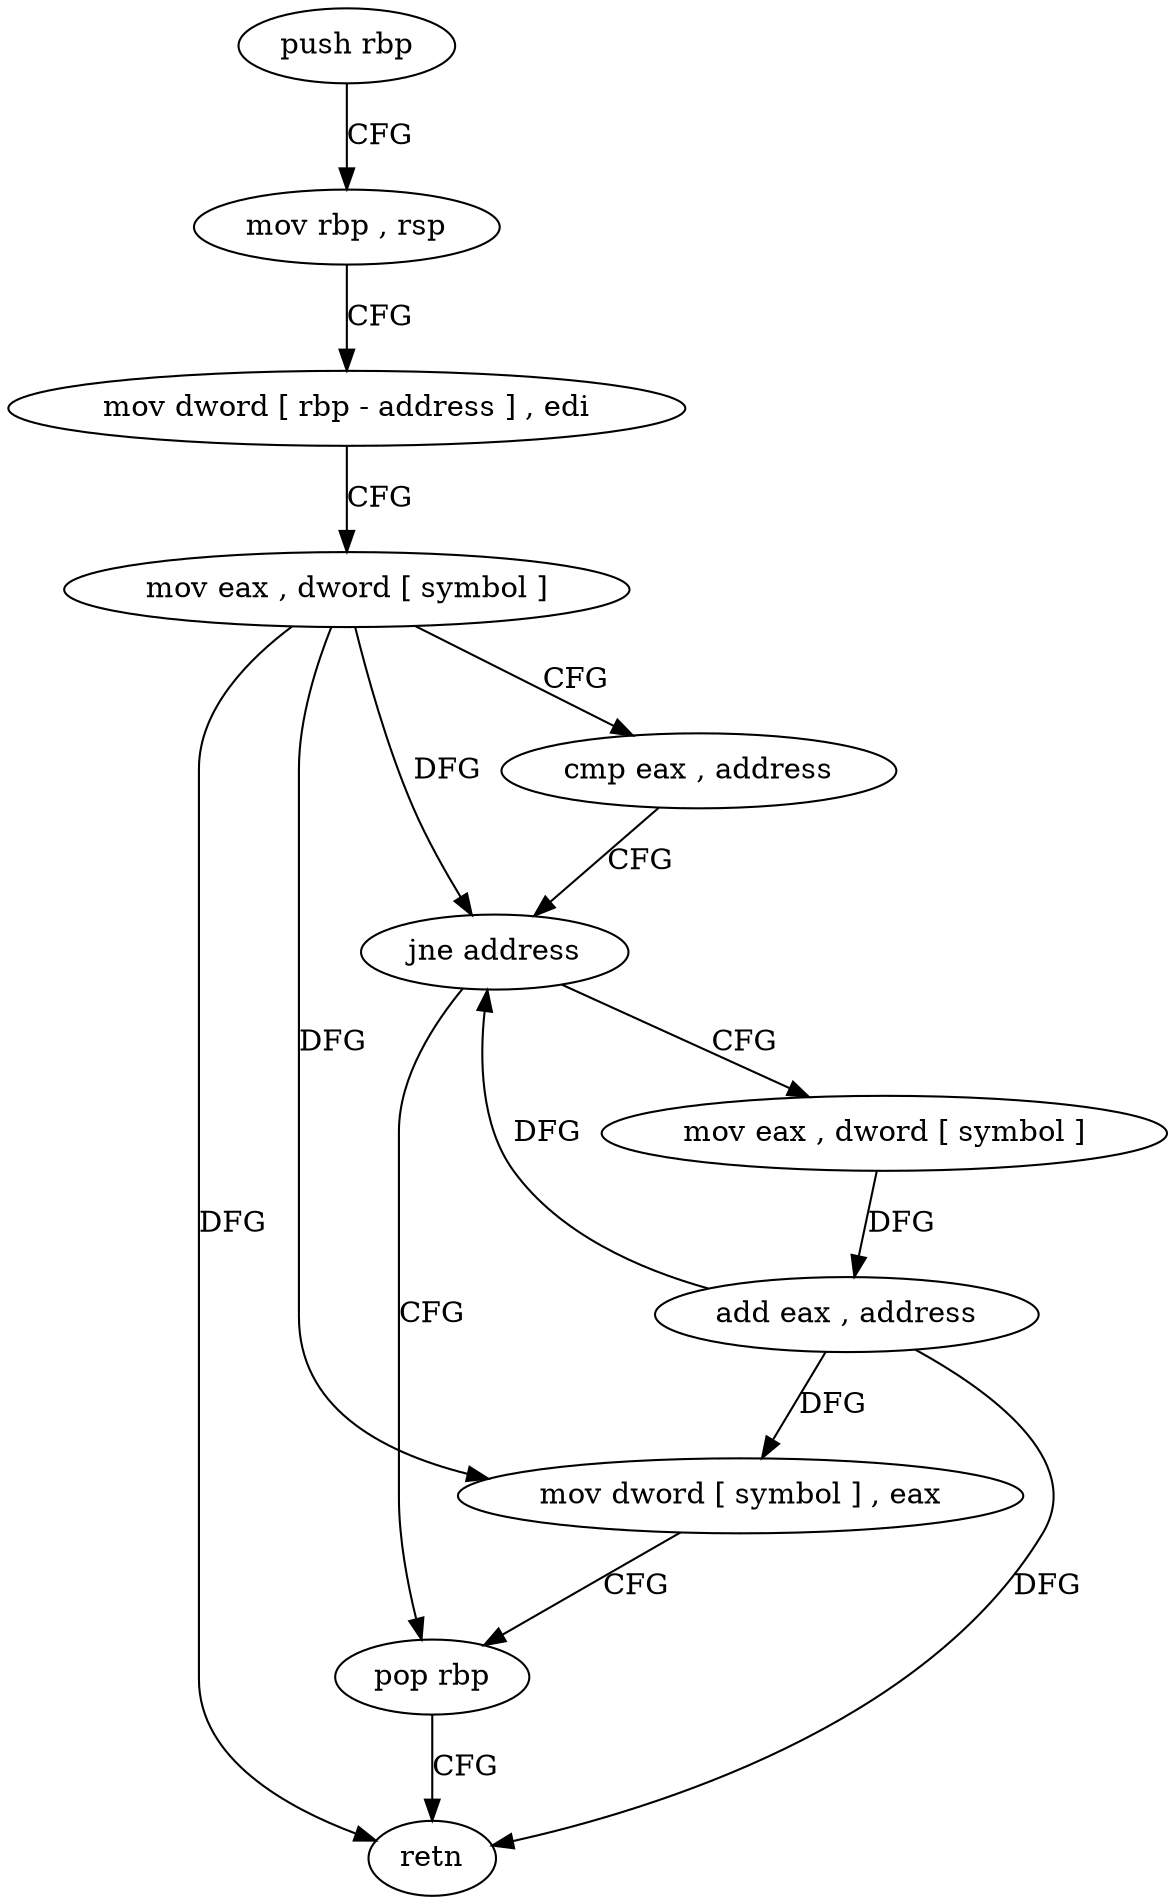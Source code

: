 digraph "func" {
"4225696" [label = "push rbp" ]
"4225697" [label = "mov rbp , rsp" ]
"4225700" [label = "mov dword [ rbp - address ] , edi" ]
"4225703" [label = "mov eax , dword [ symbol ]" ]
"4225710" [label = "cmp eax , address" ]
"4225713" [label = "jne address" ]
"4225736" [label = "pop rbp" ]
"4225719" [label = "mov eax , dword [ symbol ]" ]
"4225737" [label = "retn" ]
"4225726" [label = "add eax , address" ]
"4225729" [label = "mov dword [ symbol ] , eax" ]
"4225696" -> "4225697" [ label = "CFG" ]
"4225697" -> "4225700" [ label = "CFG" ]
"4225700" -> "4225703" [ label = "CFG" ]
"4225703" -> "4225710" [ label = "CFG" ]
"4225703" -> "4225713" [ label = "DFG" ]
"4225703" -> "4225737" [ label = "DFG" ]
"4225703" -> "4225729" [ label = "DFG" ]
"4225710" -> "4225713" [ label = "CFG" ]
"4225713" -> "4225736" [ label = "CFG" ]
"4225713" -> "4225719" [ label = "CFG" ]
"4225736" -> "4225737" [ label = "CFG" ]
"4225719" -> "4225726" [ label = "DFG" ]
"4225726" -> "4225729" [ label = "DFG" ]
"4225726" -> "4225713" [ label = "DFG" ]
"4225726" -> "4225737" [ label = "DFG" ]
"4225729" -> "4225736" [ label = "CFG" ]
}
